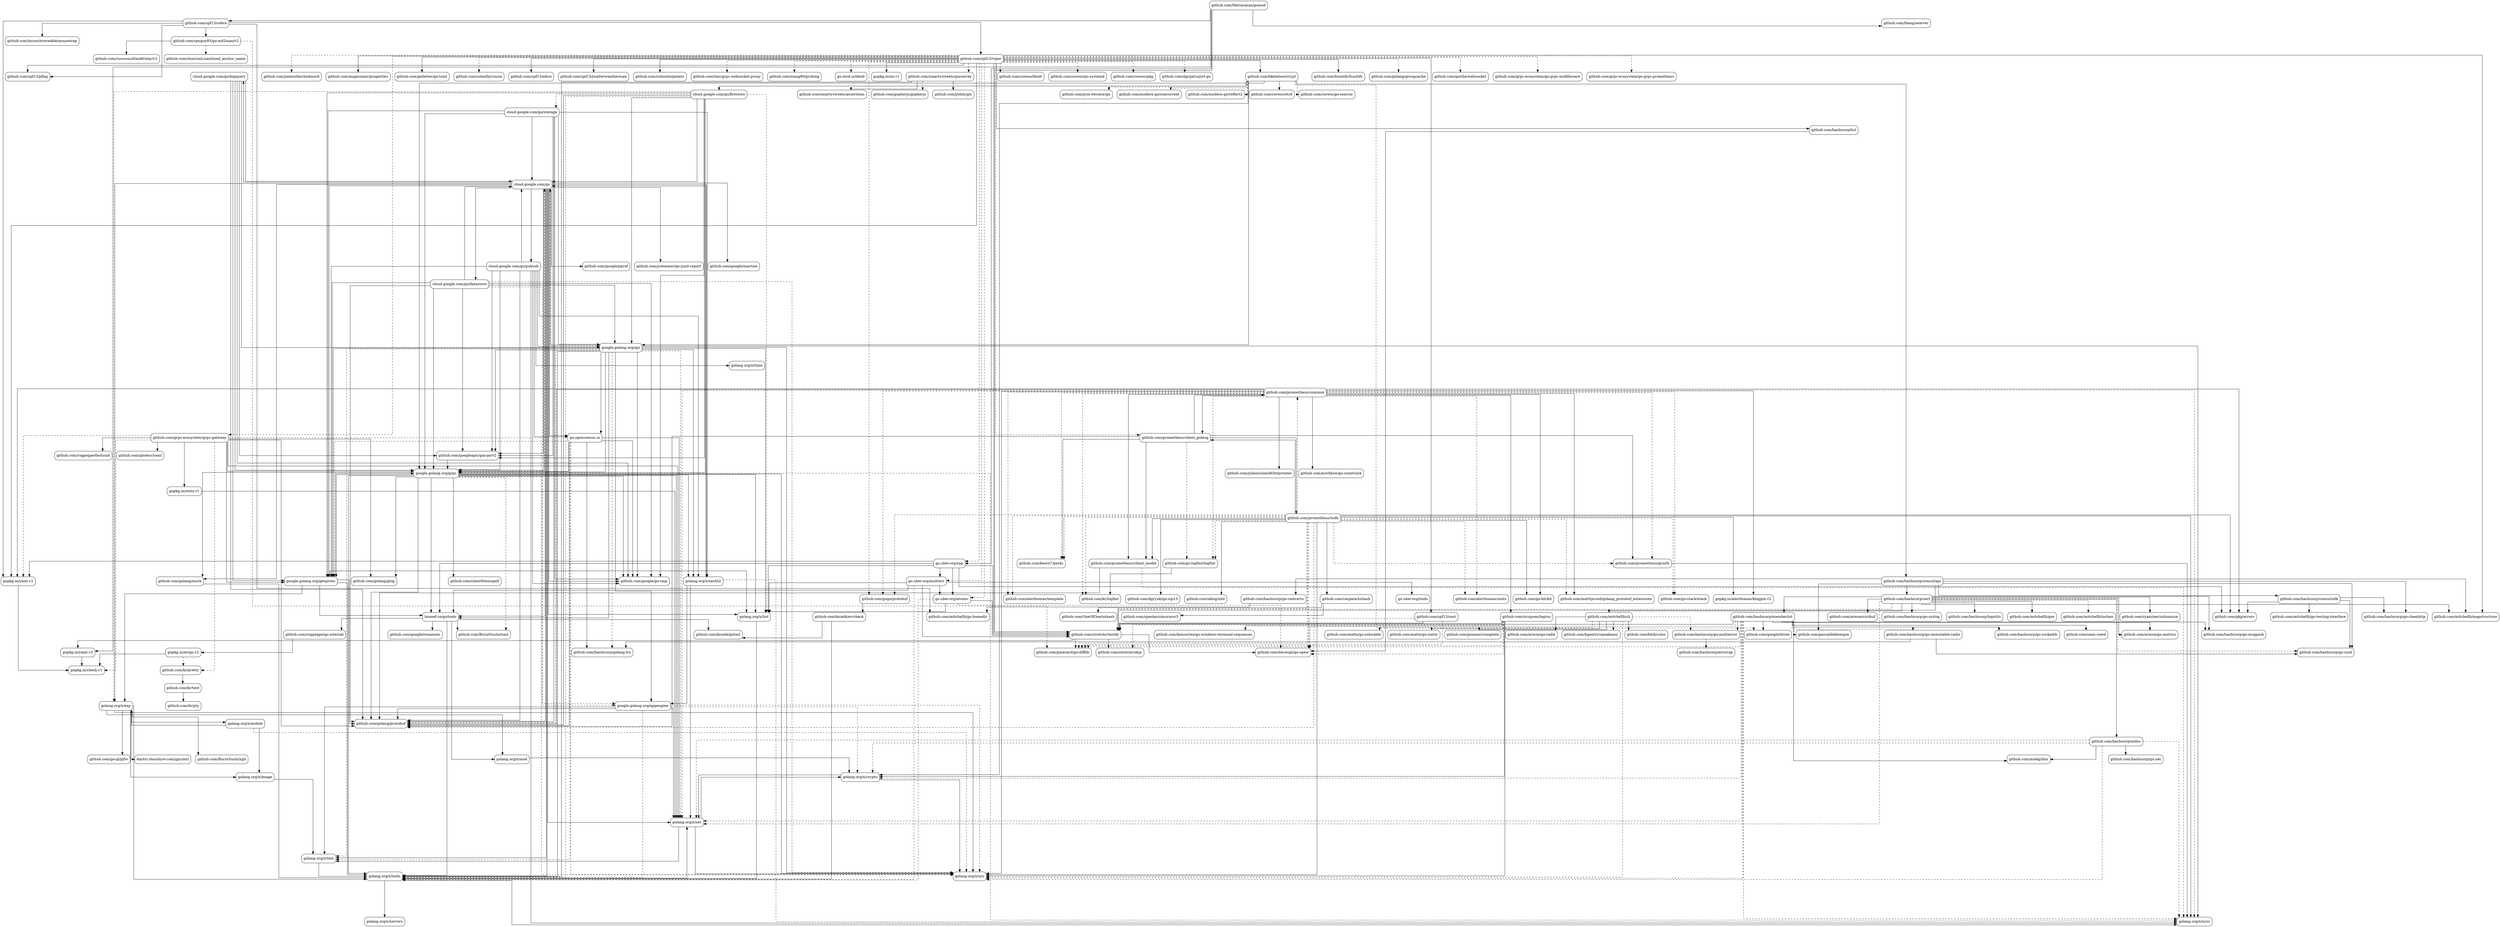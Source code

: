 strict digraph {
  node [shape=box,style=rounded]
  start=0
  splines=ortho
  "cloud.google.com/go/bigquery"
  "cloud.google.com/go/datastore"
  "cloud.google.com/go/firestore"
  "cloud.google.com/go/pubsub"
  "cloud.google.com/go/storage"
  "cloud.google.com/go"
  "dmitri.shuralyov.com/gpu/mtl"
  "github.com/BurntSushi/toml"
  "github.com/BurntSushi/xgb"
  "github.com/Helcaraxan/gomod"
  "github.com/OneOfOne/xxhash"
  "github.com/alecthomas/template"
  "github.com/alecthomas/units"
  "github.com/armon/circbuf"
  "github.com/armon/go-metrics"
  "github.com/armon/go-radix"
  "github.com/beorn7/perks"
  "github.com/bgentry/speakeasy"
  "github.com/bketelsen/crypt"
  "github.com/blang/semver"
  "github.com/cespare/xxhash"
  "github.com/client9/misspell"
  "github.com/coreos/bbolt"
  "github.com/coreos/etcd"
  "github.com/coreos/go-semver"
  "github.com/coreos/go-systemd"
  "github.com/coreos/pkg"
  "github.com/cpuguy83/go-md2man/v2"
  "github.com/davecgh/go-spew"
  "github.com/dgrijalva/jwt-go"
  "github.com/dgryski/go-sip13"
  "github.com/fatih/color"
  "github.com/fsnotify/fsnotify"
  "github.com/ghodss/yaml"
  "github.com/go-gl/glfw"
  "github.com/go-kit/kit"
  "github.com/go-logfmt/logfmt"
  "github.com/go-stack/stack"
  "github.com/gogo/protobuf"
  "github.com/golang/glog"
  "github.com/golang/groupcache"
  "github.com/golang/mock"
  "github.com/golang/protobuf"
  "github.com/google/btree"
  "github.com/google/go-cmp"
  "github.com/google/martian"
  "github.com/google/pprof"
  "github.com/google/renameio"
  "github.com/googleapis/gax-go/v2"
  "github.com/gopherjs/gopherjs"
  "github.com/gorilla/websocket"
  "github.com/grpc-ecosystem/go-grpc-middleware"
  "github.com/grpc-ecosystem/go-grpc-prometheus"
  "github.com/grpc-ecosystem/grpc-gateway"
  "github.com/hashicorp/consul/api"
  "github.com/hashicorp/consul/sdk"
  "github.com/hashicorp/errwrap"
  "github.com/hashicorp/go-cleanhttp"
  "github.com/hashicorp/go-immutable-radix"
  "github.com/hashicorp/go-msgpack"
  "github.com/hashicorp/go-multierror"
  "github.com/hashicorp/go-rootcerts"
  "github.com/hashicorp/go-sockaddr"
  "github.com/hashicorp/go-syslog"
  "github.com/hashicorp/go-uuid"
  "github.com/hashicorp/go.net"
  "github.com/hashicorp/golang-lru"
  "github.com/hashicorp/hcl"
  "github.com/hashicorp/logutils"
  "github.com/hashicorp/mdns"
  "github.com/hashicorp/memberlist"
  "github.com/hashicorp/serf"
  "github.com/inconshreveable/mousetrap"
  "github.com/jonboulle/clockwork"
  "github.com/json-iterator/go"
  "github.com/jstemmer/go-junit-report"
  "github.com/jtolds/gls"
  "github.com/julienschmidt/httprouter"
  "github.com/kisielk/errcheck"
  "github.com/kisielk/gotool"
  "github.com/konsorten/go-windows-terminal-sequences"
  "github.com/kr/logfmt"
  "github.com/kr/pretty"
  "github.com/kr/pty"
  "github.com/kr/text"
  "github.com/magiconair/properties"
  "github.com/mattn/go-colorable"
  "github.com/mattn/go-isatty"
  "github.com/matttproud/golang_protobuf_extensions"
  "github.com/miekg/dns"
  "github.com/mitchellh/cli"
  "github.com/mitchellh/go-homedir"
  "github.com/mitchellh/go-testing-interface"
  "github.com/mitchellh/gox"
  "github.com/mitchellh/iochan"
  "github.com/mitchellh/mapstructure"
  "github.com/modern-go/concurrent"
  "github.com/modern-go/reflect2"
  "github.com/mwitkow/go-conntrack"
  "github.com/oklog/ulid"
  "github.com/pascaldekloe/goe"
  "github.com/pelletier/go-toml"
  "github.com/pkg/errors"
  "github.com/pmezard/go-difflib"
  "github.com/posener/complete"
  "github.com/prometheus/client_golang"
  "github.com/prometheus/client_model"
  "github.com/prometheus/common"
  "github.com/prometheus/procfs"
  "github.com/prometheus/tsdb"
  "github.com/rogpeppe/fastuuid"
  "github.com/rogpeppe/go-internal"
  "github.com/russross/blackfriday/v2"
  "github.com/ryanuber/columnize"
  "github.com/sean-/seed"
  "github.com/shurcooL/sanitized_anchor_name"
  "github.com/sirupsen/logrus"
  "github.com/smartystreets/assertions"
  "github.com/smartystreets/goconvey"
  "github.com/soheilhy/cmux"
  "github.com/spaolacci/murmur3"
  "github.com/spf13/afero"
  "github.com/spf13/cast"
  "github.com/spf13/cobra"
  "github.com/spf13/jwalterweatherman"
  "github.com/spf13/pflag"
  "github.com/spf13/viper"
  "github.com/stretchr/objx"
  "github.com/stretchr/testify"
  "github.com/subosito/gotenv"
  "github.com/tmc/grpc-websocket-proxy"
  "github.com/xiang90/probing"
  "go.etcd.io/bbolt"
  "go.opencensus.io"
  "go.uber.org/atomic"
  "go.uber.org/multierr"
  "go.uber.org/tools"
  "go.uber.org/zap"
  "golang.org/x/crypto"
  "golang.org/x/exp"
  "golang.org/x/image"
  "golang.org/x/lint"
  "golang.org/x/mobile"
  "golang.org/x/mod"
  "golang.org/x/net"
  "golang.org/x/oauth2"
  "golang.org/x/sync"
  "golang.org/x/sys"
  "golang.org/x/text"
  "golang.org/x/time"
  "golang.org/x/tools"
  "golang.org/x/xerrors"
  "google.golang.org/api"
  "google.golang.org/appengine"
  "google.golang.org/genproto"
  "google.golang.org/grpc"
  "gopkg.in/alecthomas/kingpin.v2"
  "gopkg.in/check.v1"
  "gopkg.in/errgo.v2"
  "gopkg.in/ini.v1"
  "gopkg.in/resty.v1"
  "gopkg.in/yaml.v2"
  "gopkg.in/yaml.v3"
  "honnef.co/go/tools"
  "cloud.google.com/go" -> "cloud.google.com/go/bigquery" [minlen=8]
  "cloud.google.com/go" -> "cloud.google.com/go/datastore" [minlen=8]
  "cloud.google.com/go" -> "cloud.google.com/go/pubsub" [minlen=8]
  "cloud.google.com/go" -> "github.com/golang/mock" [minlen=8]
  "cloud.google.com/go" -> "github.com/golang/protobuf" [minlen=5]
  "cloud.google.com/go" -> "github.com/google/go-cmp" [minlen=8]
  "cloud.google.com/go" -> "github.com/google/martian" [minlen=8]
  "cloud.google.com/go" -> "github.com/google/pprof" [minlen=8]
  "cloud.google.com/go" -> "github.com/googleapis/gax-go/v2" [minlen=8]
  "cloud.google.com/go" -> "github.com/jstemmer/go-junit-report" [minlen=8]
  "cloud.google.com/go" -> "go.opencensus.io" [minlen=7]
  "cloud.google.com/go" -> "golang.org/x/exp" [minlen=9]
  "cloud.google.com/go" -> "golang.org/x/lint" [minlen=7]
  "cloud.google.com/go" -> "golang.org/x/net" [minlen=6]
  "cloud.google.com/go" -> "golang.org/x/oauth2" [minlen=6]
  "cloud.google.com/go" -> "golang.org/x/text" [minlen=5]
  "cloud.google.com/go" -> "golang.org/x/tools" [minlen=7]
  "cloud.google.com/go" -> "google.golang.org/api" [minlen=7]
  "cloud.google.com/go" -> "google.golang.org/genproto" [minlen=8]
  "cloud.google.com/go" -> "google.golang.org/grpc" [minlen=7]
  "cloud.google.com/go" -> "honnef.co/go/tools" [minlen=7]
  "cloud.google.com/go/bigquery" -> "cloud.google.com/go" [minlen=6]
  "cloud.google.com/go/bigquery" -> "github.com/golang/protobuf" [minlen=7]
  "cloud.google.com/go/bigquery" -> "github.com/google/go-cmp" [minlen=7]
  "cloud.google.com/go/bigquery" -> "github.com/googleapis/gax-go/v2" [minlen=7]
  "cloud.google.com/go/bigquery" -> "google.golang.org/api" [minlen=6]
  "cloud.google.com/go/bigquery" -> "google.golang.org/genproto" [minlen=7]
  "cloud.google.com/go/bigquery" -> "google.golang.org/grpc" [minlen=6]
  "cloud.google.com/go/datastore" -> "cloud.google.com/go" [minlen=6]
  "cloud.google.com/go/datastore" -> "github.com/golang/protobuf" [minlen=7]
  "cloud.google.com/go/datastore" -> "github.com/google/go-cmp" [minlen=7]
  "cloud.google.com/go/datastore" -> "github.com/googleapis/gax-go/v2" [minlen=7]
  "cloud.google.com/go/datastore" -> "golang.org/x/sys" [minlen=10,style=dashed]
  "cloud.google.com/go/datastore" -> "google.golang.org/api" [minlen=6]
  "cloud.google.com/go/datastore" -> "google.golang.org/appengine" [minlen=8,style=dashed]
  "cloud.google.com/go/datastore" -> "google.golang.org/genproto" [minlen=7]
  "cloud.google.com/go/datastore" -> "google.golang.org/grpc" [minlen=6]
  "cloud.google.com/go/firestore" -> "cloud.google.com/go" [minlen=7]
  "cloud.google.com/go/firestore" -> "cloud.google.com/go/storage" [style=dashed]
  "cloud.google.com/go/firestore" -> "github.com/golang/protobuf" [minlen=7]
  "cloud.google.com/go/firestore" -> "github.com/google/go-cmp" [minlen=7]
  "cloud.google.com/go/firestore" -> "github.com/googleapis/gax-go/v2" [minlen=7]
  "cloud.google.com/go/firestore" -> "golang.org/x/exp" [minlen=8,style=dashed]
  "cloud.google.com/go/firestore" -> "golang.org/x/lint" [minlen=6,style=dashed]
  "cloud.google.com/go/firestore" -> "golang.org/x/tools" [minlen=9,style=dashed]
  "cloud.google.com/go/firestore" -> "google.golang.org/api" [minlen=6]
  "cloud.google.com/go/firestore" -> "google.golang.org/genproto" [minlen=7]
  "cloud.google.com/go/firestore" -> "google.golang.org/grpc" [minlen=6]
  "cloud.google.com/go/pubsub" -> "cloud.google.com/go" [minlen=6]
  "cloud.google.com/go/pubsub" -> "github.com/golang/protobuf" [minlen=7]
  "cloud.google.com/go/pubsub" -> "github.com/google/go-cmp" [minlen=8]
  "cloud.google.com/go/pubsub" -> "github.com/googleapis/gax-go/v2" [minlen=8]
  "cloud.google.com/go/pubsub" -> "go.opencensus.io" [minlen=7]
  "cloud.google.com/go/pubsub" -> "golang.org/x/oauth2" [minlen=8]
  "cloud.google.com/go/pubsub" -> "golang.org/x/sync" [minlen=7]
  "cloud.google.com/go/pubsub" -> "golang.org/x/time" [minlen=8]
  "cloud.google.com/go/pubsub" -> "google.golang.org/api" [minlen=7]
  "cloud.google.com/go/pubsub" -> "google.golang.org/genproto" [minlen=8]
  "cloud.google.com/go/pubsub" -> "google.golang.org/grpc" [minlen=7]
  "cloud.google.com/go/storage" -> "cloud.google.com/go" [minlen=6]
  "cloud.google.com/go/storage" -> "github.com/golang/protobuf" [minlen=7]
  "cloud.google.com/go/storage" -> "github.com/google/go-cmp" [minlen=8]
  "cloud.google.com/go/storage" -> "github.com/googleapis/gax-go/v2" [minlen=7]
  "cloud.google.com/go/storage" -> "golang.org/x/oauth2" [minlen=8]
  "cloud.google.com/go/storage" -> "google.golang.org/api" [minlen=6]
  "cloud.google.com/go/storage" -> "google.golang.org/genproto" [minlen=8]
  "cloud.google.com/go/storage" -> "google.golang.org/grpc" [minlen=7]
  "github.com/Helcaraxan/gomod" -> "github.com/blang/semver"
  "github.com/Helcaraxan/gomod" -> "github.com/spf13/cobra"
  "github.com/Helcaraxan/gomod" -> "github.com/stretchr/testify" [minlen=5]
  "github.com/Helcaraxan/gomod" -> "go.uber.org/zap" [minlen=4]
  "github.com/Helcaraxan/gomod" -> "gopkg.in/yaml.v3" [minlen=6]
  "github.com/bketelsen/crypt" -> "cloud.google.com/go/firestore"
  "github.com/bketelsen/crypt" -> "github.com/coreos/etcd"
  "github.com/bketelsen/crypt" -> "github.com/coreos/go-semver" [style=dashed]
  "github.com/bketelsen/crypt" -> "github.com/google/btree" [minlen=4,style=dashed]
  "github.com/bketelsen/crypt" -> "github.com/hashicorp/consul/api"
  "github.com/bketelsen/crypt" -> "github.com/json-iterator/go" [style=dashed]
  "github.com/bketelsen/crypt" -> "github.com/modern-go/concurrent" [style=dashed]
  "github.com/bketelsen/crypt" -> "github.com/modern-go/reflect2" [style=dashed]
  "github.com/bketelsen/crypt" -> "golang.org/x/crypto" [minlen=9]
  "github.com/bketelsen/crypt" -> "google.golang.org/api" [minlen=5]
  "github.com/bketelsen/crypt" -> "google.golang.org/grpc" [minlen=5]
  "github.com/cespare/xxhash" -> "github.com/OneOfOne/xxhash"
  "github.com/cespare/xxhash" -> "github.com/spaolacci/murmur3"
  "github.com/cpuguy83/go-md2man/v2" -> "github.com/pmezard/go-difflib" [style=dashed]
  "github.com/cpuguy83/go-md2man/v2" -> "github.com/russross/blackfriday/v2"
  "github.com/cpuguy83/go-md2man/v2" -> "github.com/shurcooL/sanitized_anchor_name" [style=dashed]
  "github.com/go-logfmt/logfmt" -> "github.com/kr/logfmt"
  "github.com/gogo/protobuf" -> "github.com/kisielk/errcheck"
  "github.com/golang/mock" -> "golang.org/x/tools"
  "github.com/googleapis/gax-go/v2" -> "google.golang.org/grpc"
  "github.com/grpc-ecosystem/grpc-gateway" -> "github.com/ghodss/yaml"
  "github.com/grpc-ecosystem/grpc-gateway" -> "github.com/golang/glog" [minlen=3]
  "github.com/grpc-ecosystem/grpc-gateway" -> "github.com/golang/protobuf" [minlen=3]
  "github.com/grpc-ecosystem/grpc-gateway" -> "github.com/kr/pretty" [minlen=6,style=dashed]
  "github.com/grpc-ecosystem/grpc-gateway" -> "github.com/rogpeppe/fastuuid"
  "github.com/grpc-ecosystem/grpc-gateway" -> "golang.org/x/net" [minlen=3]
  "github.com/grpc-ecosystem/grpc-gateway" -> "golang.org/x/sys" [minlen=3,style=dashed]
  "github.com/grpc-ecosystem/grpc-gateway" -> "google.golang.org/genproto" [minlen=2]
  "github.com/grpc-ecosystem/grpc-gateway" -> "google.golang.org/grpc" [minlen=2]
  "github.com/grpc-ecosystem/grpc-gateway" -> "gopkg.in/check.v1" [minlen=6,style=dashed]
  "github.com/grpc-ecosystem/grpc-gateway" -> "gopkg.in/resty.v1"
  "github.com/grpc-ecosystem/grpc-gateway" -> "gopkg.in/yaml.v2" [style=dashed]
  "github.com/hashicorp/consul/api" -> "github.com/hashicorp/consul/sdk"
  "github.com/hashicorp/consul/api" -> "github.com/hashicorp/go-cleanhttp" [minlen=2]
  "github.com/hashicorp/consul/api" -> "github.com/hashicorp/go-rootcerts"
  "github.com/hashicorp/consul/api" -> "github.com/hashicorp/go-uuid" [minlen=2]
  "github.com/hashicorp/consul/api" -> "github.com/hashicorp/serf"
  "github.com/hashicorp/consul/api" -> "github.com/mitchellh/mapstructure" [minlen=2]
  "github.com/hashicorp/consul/api" -> "github.com/pascaldekloe/goe" [minlen=3]
  "github.com/hashicorp/consul/api" -> "github.com/stretchr/testify" [minlen=2]
  "github.com/hashicorp/consul/sdk" -> "github.com/hashicorp/go-cleanhttp"
  "github.com/hashicorp/consul/sdk" -> "github.com/hashicorp/go-uuid"
  "github.com/hashicorp/consul/sdk" -> "github.com/mitchellh/go-testing-interface"
  "github.com/hashicorp/consul/sdk" -> "github.com/pkg/errors"
  "github.com/hashicorp/go-immutable-radix" -> "github.com/hashicorp/go-uuid"
  "github.com/hashicorp/go-immutable-radix" -> "github.com/hashicorp/golang-lru"
  "github.com/hashicorp/go-multierror" -> "github.com/hashicorp/errwrap"
  "github.com/hashicorp/go-rootcerts" -> "github.com/mitchellh/go-homedir"
  "github.com/hashicorp/hcl" -> "github.com/davecgh/go-spew"
  "github.com/hashicorp/mdns" -> "github.com/hashicorp/go.net"
  "github.com/hashicorp/mdns" -> "github.com/miekg/dns"
  "github.com/hashicorp/mdns" -> "golang.org/x/crypto" [minlen=2,style=dashed]
  "github.com/hashicorp/mdns" -> "golang.org/x/net" [minlen=2,style=dashed]
  "github.com/hashicorp/mdns" -> "golang.org/x/sync" [minlen=5,style=dashed]
  "github.com/hashicorp/mdns" -> "golang.org/x/sys" [minlen=3,style=dashed]
  "github.com/hashicorp/memberlist" -> "github.com/armon/go-metrics"
  "github.com/hashicorp/memberlist" -> "github.com/davecgh/go-spew" [minlen=2,style=dashed]
  "github.com/hashicorp/memberlist" -> "github.com/google/btree"
  "github.com/hashicorp/memberlist" -> "github.com/hashicorp/go-immutable-radix" [style=dashed]
  "github.com/hashicorp/memberlist" -> "github.com/hashicorp/go-msgpack"
  "github.com/hashicorp/memberlist" -> "github.com/hashicorp/go-multierror"
  "github.com/hashicorp/memberlist" -> "github.com/hashicorp/go-sockaddr"
  "github.com/hashicorp/memberlist" -> "github.com/miekg/dns"
  "github.com/hashicorp/memberlist" -> "github.com/pascaldekloe/goe" [style=dashed]
  "github.com/hashicorp/memberlist" -> "github.com/pmezard/go-difflib" [minlen=2,style=dashed]
  "github.com/hashicorp/memberlist" -> "github.com/sean-/seed"
  "github.com/hashicorp/memberlist" -> "github.com/stretchr/testify"
  "github.com/hashicorp/memberlist" -> "golang.org/x/crypto" [minlen=2,style=dashed]
  "github.com/hashicorp/memberlist" -> "golang.org/x/net" [minlen=2,style=dashed]
  "github.com/hashicorp/memberlist" -> "golang.org/x/sync" [minlen=5,style=dashed]
  "github.com/hashicorp/memberlist" -> "golang.org/x/sys" [minlen=3,style=dashed]
  "github.com/hashicorp/serf" -> "github.com/armon/circbuf"
  "github.com/hashicorp/serf" -> "github.com/armon/go-metrics" [minlen=2]
  "github.com/hashicorp/serf" -> "github.com/hashicorp/go-msgpack" [minlen=2]
  "github.com/hashicorp/serf" -> "github.com/hashicorp/go-syslog"
  "github.com/hashicorp/serf" -> "github.com/hashicorp/go-uuid" [minlen=3,style=dashed]
  "github.com/hashicorp/serf" -> "github.com/hashicorp/logutils"
  "github.com/hashicorp/serf" -> "github.com/hashicorp/mdns"
  "github.com/hashicorp/serf" -> "github.com/hashicorp/memberlist"
  "github.com/hashicorp/serf" -> "github.com/mitchellh/cli"
  "github.com/hashicorp/serf" -> "github.com/mitchellh/gox"
  "github.com/hashicorp/serf" -> "github.com/mitchellh/iochan" [style=dashed]
  "github.com/hashicorp/serf" -> "github.com/mitchellh/mapstructure"
  "github.com/hashicorp/serf" -> "github.com/ryanuber/columnize"
  "github.com/hashicorp/serf" -> "github.com/stretchr/testify" [minlen=2,style=dashed]
  "github.com/hashicorp/serf" -> "golang.org/x/net" [minlen=3,style=dashed]
  "github.com/kisielk/errcheck" -> "github.com/kisielk/gotool"
  "github.com/kisielk/errcheck" -> "golang.org/x/tools"
  "github.com/kr/pretty" -> "github.com/kr/text"
  "github.com/kr/text" -> "github.com/kr/pty"
  "github.com/mitchellh/cli" -> "github.com/armon/go-radix"
  "github.com/mitchellh/cli" -> "github.com/bgentry/speakeasy"
  "github.com/mitchellh/cli" -> "github.com/fatih/color"
  "github.com/mitchellh/cli" -> "github.com/hashicorp/go-multierror" [style=dashed]
  "github.com/mitchellh/cli" -> "github.com/mattn/go-colorable" [style=dashed]
  "github.com/mitchellh/cli" -> "github.com/mattn/go-isatty"
  "github.com/mitchellh/cli" -> "github.com/posener/complete"
  "github.com/mitchellh/cli" -> "golang.org/x/sys" [style=dashed]
  "github.com/prometheus/client_golang" -> "github.com/beorn7/perks" [minlen=3]
  "github.com/prometheus/client_golang" -> "github.com/go-logfmt/logfmt" [minlen=3,style=dashed]
  "github.com/prometheus/client_golang" -> "github.com/golang/protobuf" [minlen=3]
  "github.com/prometheus/client_golang" -> "github.com/prometheus/client_model" [minlen=3]
  "github.com/prometheus/client_golang" -> "github.com/prometheus/common" [minlen=4]
  "github.com/prometheus/client_golang" -> "github.com/prometheus/procfs" [minlen=3]
  "github.com/prometheus/client_golang" -> "github.com/prometheus/tsdb" [minlen=5]
  "github.com/prometheus/client_model" -> "github.com/golang/protobuf"
  "github.com/prometheus/client_model" -> "golang.org/x/sync" [style=dashed]
  "github.com/prometheus/common" -> "github.com/alecthomas/template" [minlen=4,style=dashed]
  "github.com/prometheus/common" -> "github.com/alecthomas/units" [minlen=4,style=dashed]
  "github.com/prometheus/common" -> "github.com/beorn7/perks" [minlen=4,style=dashed]
  "github.com/prometheus/common" -> "github.com/go-kit/kit" [minlen=4]
  "github.com/prometheus/common" -> "github.com/go-logfmt/logfmt" [minlen=4,style=dashed]
  "github.com/prometheus/common" -> "github.com/go-stack/stack" [minlen=4,style=dashed]
  "github.com/prometheus/common" -> "github.com/gogo/protobuf" [minlen=4,style=dashed]
  "github.com/prometheus/common" -> "github.com/golang/protobuf" [minlen=4]
  "github.com/prometheus/common" -> "github.com/julienschmidt/httprouter" [minlen=6]
  "github.com/prometheus/common" -> "github.com/kr/logfmt" [minlen=4,style=dashed]
  "github.com/prometheus/common" -> "github.com/matttproud/golang_protobuf_extensions" [minlen=4]
  "github.com/prometheus/common" -> "github.com/mwitkow/go-conntrack" [minlen=6]
  "github.com/prometheus/common" -> "github.com/pkg/errors" [minlen=7]
  "github.com/prometheus/common" -> "github.com/prometheus/client_golang"
  "github.com/prometheus/common" -> "github.com/prometheus/client_model" [minlen=4]
  "github.com/prometheus/common" -> "github.com/prometheus/procfs" [minlen=4,style=dashed]
  "github.com/prometheus/common" -> "github.com/sirupsen/logrus" [minlen=6]
  "github.com/prometheus/common" -> "golang.org/x/net" [minlen=7,style=dashed]
  "github.com/prometheus/common" -> "golang.org/x/sync" [minlen=7,style=dashed]
  "github.com/prometheus/common" -> "golang.org/x/sys" [minlen=8]
  "github.com/prometheus/common" -> "gopkg.in/alecthomas/kingpin.v2" [minlen=4]
  "github.com/prometheus/common" -> "gopkg.in/yaml.v2" [minlen=6]
  "github.com/prometheus/procfs" -> "golang.org/x/sync"
  "github.com/prometheus/tsdb" -> "github.com/alecthomas/template" [minlen=6,style=dashed]
  "github.com/prometheus/tsdb" -> "github.com/alecthomas/units" [minlen=6,style=dashed]
  "github.com/prometheus/tsdb" -> "github.com/beorn7/perks" [minlen=4,style=dashed]
  "github.com/prometheus/tsdb" -> "github.com/cespare/xxhash" [minlen=6]
  "github.com/prometheus/tsdb" -> "github.com/davecgh/go-spew" [minlen=6,style=dashed]
  "github.com/prometheus/tsdb" -> "github.com/dgryski/go-sip13" [minlen=6]
  "github.com/prometheus/tsdb" -> "github.com/go-kit/kit" [minlen=6]
  "github.com/prometheus/tsdb" -> "github.com/go-logfmt/logfmt" [minlen=4,style=dashed]
  "github.com/prometheus/tsdb" -> "github.com/go-stack/stack" [minlen=6,style=dashed]
  "github.com/prometheus/tsdb" -> "github.com/gogo/protobuf" [minlen=6,style=dashed]
  "github.com/prometheus/tsdb" -> "github.com/golang/protobuf" [minlen=4,style=dashed]
  "github.com/prometheus/tsdb" -> "github.com/kr/logfmt" [minlen=6,style=dashed]
  "github.com/prometheus/tsdb" -> "github.com/matttproud/golang_protobuf_extensions" [minlen=6,style=dashed]
  "github.com/prometheus/tsdb" -> "github.com/oklog/ulid" [minlen=6]
  "github.com/prometheus/tsdb" -> "github.com/pkg/errors" [minlen=7]
  "github.com/prometheus/tsdb" -> "github.com/pmezard/go-difflib" [minlen=6,style=dashed]
  "github.com/prometheus/tsdb" -> "github.com/prometheus/client_golang" [minlen=3]
  "github.com/prometheus/tsdb" -> "github.com/prometheus/client_model" [minlen=4]
  "github.com/prometheus/tsdb" -> "github.com/prometheus/common" [minlen=5,style=dashed]
  "github.com/prometheus/tsdb" -> "github.com/prometheus/procfs" [minlen=4,style=dashed]
  "github.com/prometheus/tsdb" -> "github.com/stretchr/testify" [minlen=8,style=dashed]
  "github.com/prometheus/tsdb" -> "golang.org/x/sync" [minlen=9]
  "github.com/prometheus/tsdb" -> "golang.org/x/sys" [minlen=10]
  "github.com/prometheus/tsdb" -> "gopkg.in/alecthomas/kingpin.v2" [minlen=6]
  "github.com/rogpeppe/go-internal" -> "gopkg.in/errgo.v2"
  "github.com/sirupsen/logrus" -> "github.com/davecgh/go-spew" [minlen=2,style=dashed]
  "github.com/sirupsen/logrus" -> "github.com/konsorten/go-windows-terminal-sequences"
  "github.com/sirupsen/logrus" -> "github.com/pmezard/go-difflib" [minlen=2,style=dashed]
  "github.com/sirupsen/logrus" -> "github.com/stretchr/objx" [minlen=2,style=dashed]
  "github.com/sirupsen/logrus" -> "github.com/stretchr/testify"
  "github.com/sirupsen/logrus" -> "golang.org/x/crypto"
  "github.com/sirupsen/logrus" -> "golang.org/x/sys" [minlen=3]
  "github.com/smartystreets/goconvey" -> "github.com/gopherjs/gopherjs" [style=dashed]
  "github.com/smartystreets/goconvey" -> "github.com/jtolds/gls"
  "github.com/smartystreets/goconvey" -> "github.com/smartystreets/assertions"
  "github.com/smartystreets/goconvey" -> "golang.org/x/tools"
  "github.com/spf13/cast" -> "github.com/davecgh/go-spew" [minlen=2,style=dashed]
  "github.com/spf13/cast" -> "github.com/pmezard/go-difflib" [minlen=2,style=dashed]
  "github.com/spf13/cast" -> "github.com/stretchr/testify"
  "github.com/spf13/cobra" -> "github.com/cpuguy83/go-md2man/v2"
  "github.com/spf13/cobra" -> "github.com/inconshreveable/mousetrap"
  "github.com/spf13/cobra" -> "github.com/mitchellh/go-homedir" [minlen=6]
  "github.com/spf13/cobra" -> "github.com/spf13/pflag" [minlen=3]
  "github.com/spf13/cobra" -> "github.com/spf13/viper" [minlen=2]
  "github.com/spf13/cobra" -> "gopkg.in/yaml.v2" [minlen=4]
  "github.com/spf13/viper" -> "github.com/bketelsen/crypt"
  "github.com/spf13/viper" -> "github.com/coreos/bbolt" [style=dashed]
  "github.com/spf13/viper" -> "github.com/coreos/go-systemd" [style=dashed]
  "github.com/spf13/viper" -> "github.com/coreos/pkg" [style=dashed]
  "github.com/spf13/viper" -> "github.com/dgrijalva/jwt-go" [style=dashed]
  "github.com/spf13/viper" -> "github.com/fsnotify/fsnotify"
  "github.com/spf13/viper" -> "github.com/gogo/protobuf" [minlen=4,style=dashed]
  "github.com/spf13/viper" -> "github.com/golang/groupcache" [style=dashed]
  "github.com/spf13/viper" -> "github.com/gorilla/websocket" [style=dashed]
  "github.com/spf13/viper" -> "github.com/grpc-ecosystem/go-grpc-middleware" [style=dashed]
  "github.com/spf13/viper" -> "github.com/grpc-ecosystem/go-grpc-prometheus" [style=dashed]
  "github.com/spf13/viper" -> "github.com/grpc-ecosystem/grpc-gateway" [style=dashed]
  "github.com/spf13/viper" -> "github.com/hashicorp/hcl"
  "github.com/spf13/viper" -> "github.com/jonboulle/clockwork" [style=dashed]
  "github.com/spf13/viper" -> "github.com/magiconair/properties"
  "github.com/spf13/viper" -> "github.com/mitchellh/mapstructure" [minlen=4]
  "github.com/spf13/viper" -> "github.com/pelletier/go-toml"
  "github.com/spf13/viper" -> "github.com/prometheus/client_golang" [style=dashed]
  "github.com/spf13/viper" -> "github.com/smartystreets/goconvey" [style=dashed]
  "github.com/spf13/viper" -> "github.com/soheilhy/cmux" [style=dashed]
  "github.com/spf13/viper" -> "github.com/spf13/afero"
  "github.com/spf13/viper" -> "github.com/spf13/cast"
  "github.com/spf13/viper" -> "github.com/spf13/jwalterweatherman"
  "github.com/spf13/viper" -> "github.com/spf13/pflag"
  "github.com/spf13/viper" -> "github.com/stretchr/testify" [minlen=8]
  "github.com/spf13/viper" -> "github.com/subosito/gotenv"
  "github.com/spf13/viper" -> "github.com/tmc/grpc-websocket-proxy" [style=dashed]
  "github.com/spf13/viper" -> "github.com/xiang90/probing" [style=dashed]
  "github.com/spf13/viper" -> "go.etcd.io/bbolt" [style=dashed]
  "github.com/spf13/viper" -> "go.uber.org/atomic" [minlen=3,style=dashed]
  "github.com/spf13/viper" -> "go.uber.org/multierr" [minlen=2,style=dashed]
  "github.com/spf13/viper" -> "go.uber.org/zap" [style=dashed]
  "github.com/spf13/viper" -> "gopkg.in/ini.v1"
  "github.com/spf13/viper" -> "gopkg.in/yaml.v2" [minlen=6]
  "github.com/stretchr/testify" -> "github.com/davecgh/go-spew"
  "github.com/stretchr/testify" -> "github.com/pmezard/go-difflib"
  "github.com/stretchr/testify" -> "github.com/stretchr/objx"
  "github.com/stretchr/testify" -> "gopkg.in/yaml.v3"
  "go.opencensus.io" -> "github.com/golang/protobuf" [minlen=3]
  "go.opencensus.io" -> "github.com/google/go-cmp" [minlen=3]
  "go.opencensus.io" -> "github.com/hashicorp/golang-lru" [minlen=7]
  "go.opencensus.io" -> "golang.org/x/net" [minlen=3]
  "go.opencensus.io" -> "golang.org/x/sys" [minlen=4,style=dashed]
  "go.opencensus.io" -> "golang.org/x/text" [minlen=4,style=dashed]
  "go.opencensus.io" -> "google.golang.org/genproto" [minlen=2,style=dashed]
  "go.opencensus.io" -> "google.golang.org/grpc" [minlen=2]
  "go.uber.org/atomic" -> "github.com/davecgh/go-spew" [minlen=2,style=dashed]
  "go.uber.org/atomic" -> "github.com/stretchr/testify"
  "go.uber.org/atomic" -> "golang.org/x/lint"
  "go.uber.org/atomic" -> "golang.org/x/tools" [minlen=2,style=dashed]
  "go.uber.org/multierr" -> "github.com/stretchr/testify" [minlen=2]
  "go.uber.org/multierr" -> "go.uber.org/atomic"
  "go.uber.org/multierr" -> "go.uber.org/tools"
  "go.uber.org/multierr" -> "golang.org/x/lint" [minlen=2]
  "go.uber.org/multierr" -> "golang.org/x/tools" [minlen=3,style=dashed]
  "go.uber.org/multierr" -> "honnef.co/go/tools"
  "go.uber.org/zap" -> "github.com/pkg/errors"
  "go.uber.org/zap" -> "github.com/stretchr/testify" [minlen=2]
  "go.uber.org/zap" -> "go.uber.org/atomic" [minlen=2]
  "go.uber.org/zap" -> "go.uber.org/multierr"
  "go.uber.org/zap" -> "golang.org/x/lint" [minlen=2]
  "go.uber.org/zap" -> "gopkg.in/yaml.v2"
  "go.uber.org/zap" -> "honnef.co/go/tools" [minlen=2]
  "golang.org/x/crypto" -> "golang.org/x/net"
  "golang.org/x/crypto" -> "golang.org/x/sys" [minlen=2]
  "golang.org/x/exp" -> "dmitri.shuralyov.com/gpu/mtl" [minlen=3]
  "golang.org/x/exp" -> "github.com/BurntSushi/xgb" [minlen=3]
  "golang.org/x/exp" -> "github.com/go-gl/glfw" [minlen=3]
  "golang.org/x/exp" -> "golang.org/x/image" [minlen=2]
  "golang.org/x/exp" -> "golang.org/x/mobile"
  "golang.org/x/exp" -> "golang.org/x/mod" [minlen=3]
  "golang.org/x/exp" -> "golang.org/x/sys" [minlen=6]
  "golang.org/x/exp" -> "golang.org/x/tools" [minlen=5]
  "golang.org/x/image" -> "golang.org/x/text"
  "golang.org/x/lint" -> "golang.org/x/tools"
  "golang.org/x/mobile" -> "golang.org/x/exp"
  "golang.org/x/mobile" -> "golang.org/x/image" [minlen=3]
  "golang.org/x/mobile" -> "golang.org/x/sys" [minlen=7,style=dashed]
  "golang.org/x/mod" -> "golang.org/x/crypto"
  "golang.org/x/net" -> "golang.org/x/crypto" [minlen=4]
  "golang.org/x/net" -> "golang.org/x/sys" [minlen=4]
  "golang.org/x/net" -> "golang.org/x/text" [minlen=3]
  "golang.org/x/oauth2" -> "cloud.google.com/go" [minlen=2]
  "golang.org/x/oauth2" -> "golang.org/x/net" [minlen=8]
  "golang.org/x/oauth2" -> "golang.org/x/sync" [minlen=6,style=dashed]
  "golang.org/x/oauth2" -> "google.golang.org/appengine" [minlen=7]
  "golang.org/x/text" -> "golang.org/x/tools"
  "golang.org/x/tools" -> "golang.org/x/net"
  "golang.org/x/tools" -> "golang.org/x/sync" [minlen=4]
  "golang.org/x/tools" -> "golang.org/x/xerrors" [minlen=4]
  "google.golang.org/api" -> "cloud.google.com/go" [minlen=5,style=dashed]
  "google.golang.org/api" -> "github.com/golang/protobuf" [minlen=7,style=dashed]
  "google.golang.org/api" -> "github.com/google/go-cmp" [minlen=8]
  "google.golang.org/api" -> "github.com/googleapis/gax-go/v2" [minlen=8]
  "google.golang.org/api" -> "github.com/hashicorp/golang-lru" [minlen=8,style=dashed]
  "google.golang.org/api" -> "go.opencensus.io" [minlen=7]
  "google.golang.org/api" -> "golang.org/x/lint" [minlen=7]
  "google.golang.org/api" -> "golang.org/x/net" [minlen=8,style=dashed]
  "google.golang.org/api" -> "golang.org/x/oauth2" [minlen=8]
  "google.golang.org/api" -> "golang.org/x/sync" [minlen=7]
  "google.golang.org/api" -> "golang.org/x/sys" [minlen=10]
  "google.golang.org/api" -> "golang.org/x/text" [minlen=7,style=dashed]
  "google.golang.org/api" -> "golang.org/x/tools" [minlen=9]
  "google.golang.org/api" -> "google.golang.org/appengine" [minlen=8]
  "google.golang.org/api" -> "google.golang.org/genproto" [minlen=8]
  "google.golang.org/api" -> "google.golang.org/grpc" [minlen=7]
  "google.golang.org/api" -> "honnef.co/go/tools" [minlen=7]
  "google.golang.org/appengine" -> "github.com/golang/protobuf"
  "google.golang.org/appengine" -> "golang.org/x/crypto" [minlen=4,style=dashed]
  "google.golang.org/appengine" -> "golang.org/x/net" [minlen=3]
  "google.golang.org/appengine" -> "golang.org/x/sys" [minlen=4,style=dashed]
  "google.golang.org/appengine" -> "golang.org/x/text" [minlen=3]
  "google.golang.org/appengine" -> "golang.org/x/tools" [minlen=4,style=dashed]
  "google.golang.org/genproto" -> "github.com/golang/protobuf" [minlen=2]
  "google.golang.org/genproto" -> "golang.org/x/exp" [minlen=3]
  "google.golang.org/genproto" -> "golang.org/x/lint" [minlen=2]
  "google.golang.org/genproto" -> "golang.org/x/tools" [minlen=6]
  "google.golang.org/genproto" -> "google.golang.org/grpc"
  "google.golang.org/genproto" -> "honnef.co/go/tools" [minlen=2]
  "google.golang.org/grpc" -> "cloud.google.com/go" [minlen=4,style=dashed]
  "google.golang.org/grpc" -> "github.com/BurntSushi/toml" [minlen=8,style=dashed]
  "google.golang.org/grpc" -> "github.com/client9/misspell" [minlen=8]
  "google.golang.org/grpc" -> "github.com/golang/glog" [minlen=8]
  "google.golang.org/grpc" -> "github.com/golang/mock" [minlen=8]
  "google.golang.org/grpc" -> "github.com/golang/protobuf" [minlen=7]
  "google.golang.org/grpc" -> "github.com/google/go-cmp" [minlen=8]
  "google.golang.org/grpc" -> "golang.org/x/lint" [minlen=7]
  "google.golang.org/grpc" -> "golang.org/x/net" [minlen=8]
  "google.golang.org/grpc" -> "golang.org/x/oauth2" [minlen=8]
  "google.golang.org/grpc" -> "golang.org/x/sync" [minlen=7,style=dashed]
  "google.golang.org/grpc" -> "golang.org/x/sys" [minlen=10]
  "google.golang.org/grpc" -> "golang.org/x/tools" [minlen=9]
  "google.golang.org/grpc" -> "google.golang.org/appengine" [minlen=8,style=dashed]
  "google.golang.org/grpc" -> "google.golang.org/genproto" [minlen=8]
  "google.golang.org/grpc" -> "honnef.co/go/tools" [minlen=7]
  "gopkg.in/errgo.v2" -> "github.com/kr/pretty" [style=dashed]
  "gopkg.in/errgo.v2" -> "gopkg.in/check.v1"
  "gopkg.in/resty.v1" -> "golang.org/x/net"
  "gopkg.in/yaml.v2" -> "gopkg.in/check.v1"
  "gopkg.in/yaml.v3" -> "gopkg.in/check.v1"
  "honnef.co/go/tools" -> "github.com/BurntSushi/toml"
  "honnef.co/go/tools" -> "github.com/google/renameio"
  "honnef.co/go/tools" -> "github.com/kisielk/gotool"
  "honnef.co/go/tools" -> "github.com/rogpeppe/go-internal"
  "honnef.co/go/tools" -> "golang.org/x/mod"
  "honnef.co/go/tools" -> "golang.org/x/tools" [minlen=5]
}
